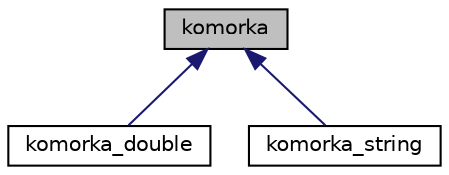 digraph "komorka"
{
 // LATEX_PDF_SIZE
  edge [fontname="Helvetica",fontsize="10",labelfontname="Helvetica",labelfontsize="10"];
  node [fontname="Helvetica",fontsize="10",shape=record];
  Node1 [label="komorka",height=0.2,width=0.4,color="black", fillcolor="grey75", style="filled", fontcolor="black",tooltip=" "];
  Node1 -> Node2 [dir="back",color="midnightblue",fontsize="10",style="solid",fontname="Helvetica"];
  Node2 [label="komorka_double",height=0.2,width=0.4,color="black", fillcolor="white", style="filled",URL="$classkomorka__double.html",tooltip=" "];
  Node1 -> Node3 [dir="back",color="midnightblue",fontsize="10",style="solid",fontname="Helvetica"];
  Node3 [label="komorka_string",height=0.2,width=0.4,color="black", fillcolor="white", style="filled",URL="$classkomorka__string.html",tooltip=" "];
}
